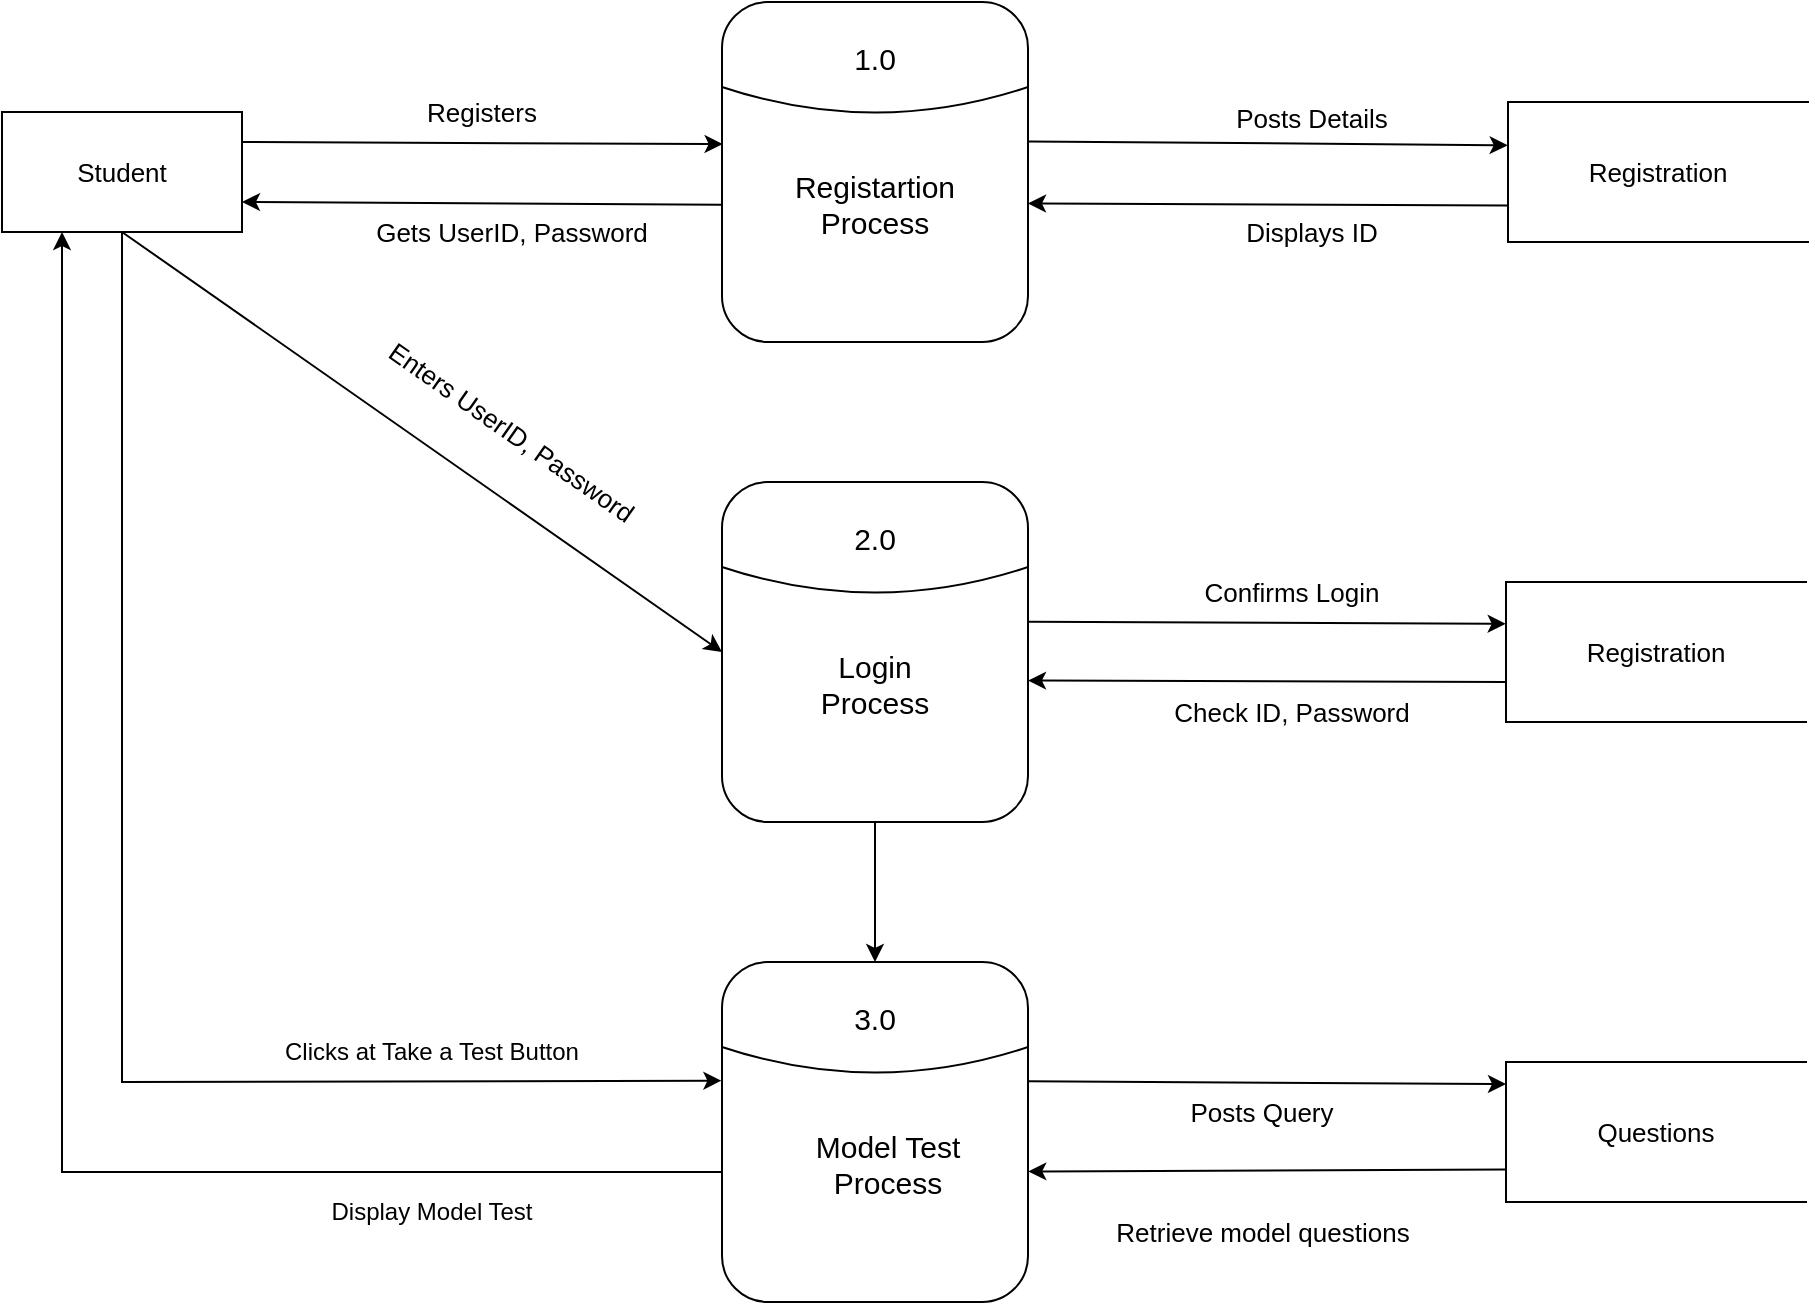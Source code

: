 <mxfile version="21.2.1" type="device">
  <diagram name="Page-1" id="Z-wb2gNtwLOhCS0-J-pc">
    <mxGraphModel dx="1728" dy="1016" grid="1" gridSize="10" guides="1" tooltips="1" connect="1" arrows="1" fold="1" page="0" pageScale="1" pageWidth="850" pageHeight="1100" math="0" shadow="0">
      <root>
        <mxCell id="0" />
        <mxCell id="1" parent="0" />
        <mxCell id="Jwdn6dMMMGBfEsykWMbw-12" value="&lt;font style=&quot;font-size: 13px;&quot;&gt;Student&lt;/font&gt;" style="rounded=0;whiteSpace=wrap;html=1;" parent="1" vertex="1">
          <mxGeometry x="40" y="215" width="120" height="60" as="geometry" />
        </mxCell>
        <mxCell id="Jwdn6dMMMGBfEsykWMbw-13" value="" style="endArrow=classic;html=1;rounded=0;exitX=1;exitY=0.25;exitDx=0;exitDy=0;entryX=0.002;entryY=0.418;entryDx=0;entryDy=0;entryPerimeter=0;" parent="1" source="Jwdn6dMMMGBfEsykWMbw-12" target="-IJpLmdYqkzlUvNU0imr-1" edge="1">
          <mxGeometry width="50" height="50" relative="1" as="geometry">
            <mxPoint x="280" y="350" as="sourcePoint" />
            <mxPoint x="410.82" y="230.57" as="targetPoint" />
          </mxGeometry>
        </mxCell>
        <mxCell id="Jwdn6dMMMGBfEsykWMbw-14" value="" style="endArrow=classic;html=1;rounded=0;exitX=-0.002;exitY=0.596;exitDx=0;exitDy=0;entryX=1;entryY=0.75;entryDx=0;entryDy=0;exitPerimeter=0;" parent="1" source="-IJpLmdYqkzlUvNU0imr-1" target="Jwdn6dMMMGBfEsykWMbw-12" edge="1">
          <mxGeometry width="50" height="50" relative="1" as="geometry">
            <mxPoint x="410.69" y="260.6" as="sourcePoint" />
            <mxPoint x="130" y="270" as="targetPoint" />
          </mxGeometry>
        </mxCell>
        <mxCell id="Jwdn6dMMMGBfEsykWMbw-16" value="&lt;font style=&quot;font-size: 13px;&quot;&gt;Registers&lt;/font&gt;" style="text;html=1;strokeColor=none;fillColor=none;align=center;verticalAlign=middle;whiteSpace=wrap;rounded=0;" parent="1" vertex="1">
          <mxGeometry x="250" y="200" width="60" height="30" as="geometry" />
        </mxCell>
        <mxCell id="Jwdn6dMMMGBfEsykWMbw-20" value="&lt;font style=&quot;font-size: 13px;&quot;&gt;Gets UserID, Password&lt;/font&gt;" style="text;html=1;strokeColor=none;fillColor=none;align=center;verticalAlign=middle;whiteSpace=wrap;rounded=0;" parent="1" vertex="1">
          <mxGeometry x="220" y="260" width="150" height="30" as="geometry" />
        </mxCell>
        <mxCell id="Jwdn6dMMMGBfEsykWMbw-30" value="" style="endArrow=classic;html=1;rounded=0;exitX=0.5;exitY=1;exitDx=0;exitDy=0;entryX=0;entryY=0.5;entryDx=0;entryDy=0;" parent="1" source="Jwdn6dMMMGBfEsykWMbw-12" target="-IJpLmdYqkzlUvNU0imr-54" edge="1">
          <mxGeometry width="50" height="50" relative="1" as="geometry">
            <mxPoint x="360" y="460" as="sourcePoint" />
            <mxPoint x="410.0" y="485" as="targetPoint" />
          </mxGeometry>
        </mxCell>
        <mxCell id="Jwdn6dMMMGBfEsykWMbw-31" value="&lt;font style=&quot;font-size: 13px;&quot;&gt;Enters UserID, Password&lt;/font&gt;" style="text;html=1;strokeColor=none;fillColor=none;align=center;verticalAlign=middle;whiteSpace=wrap;rounded=0;rotation=35;" parent="1" vertex="1">
          <mxGeometry x="205" y="360" width="180" height="30" as="geometry" />
        </mxCell>
        <mxCell id="Jwdn6dMMMGBfEsykWMbw-41" value="" style="endArrow=classic;html=1;rounded=0;exitX=0.5;exitY=1;exitDx=0;exitDy=0;entryX=-0.002;entryY=0.349;entryDx=0;entryDy=0;entryPerimeter=0;" parent="1" source="Jwdn6dMMMGBfEsykWMbw-12" target="-IJpLmdYqkzlUvNU0imr-59" edge="1">
          <mxGeometry width="50" height="50" relative="1" as="geometry">
            <mxPoint x="530" y="640" as="sourcePoint" />
            <mxPoint x="428.038" y="699.038" as="targetPoint" />
            <Array as="points">
              <mxPoint x="100" y="700" />
            </Array>
          </mxGeometry>
        </mxCell>
        <mxCell id="Jwdn6dMMMGBfEsykWMbw-42" value="Display Model Test" style="text;html=1;strokeColor=none;fillColor=none;align=center;verticalAlign=middle;whiteSpace=wrap;rounded=0;rotation=0;" parent="1" vertex="1">
          <mxGeometry x="165" y="750" width="180" height="30" as="geometry" />
        </mxCell>
        <mxCell id="Jwdn6dMMMGBfEsykWMbw-43" value="" style="endArrow=classic;html=1;rounded=0;exitX=0;exitY=0.5;exitDx=0;exitDy=0;entryX=0.25;entryY=1;entryDx=0;entryDy=0;" parent="1" target="Jwdn6dMMMGBfEsykWMbw-12" edge="1">
          <mxGeometry width="50" height="50" relative="1" as="geometry">
            <mxPoint x="409.0" y="745" as="sourcePoint" />
            <mxPoint x="60" y="280" as="targetPoint" />
            <Array as="points">
              <mxPoint x="70" y="745" />
            </Array>
          </mxGeometry>
        </mxCell>
        <mxCell id="Jwdn6dMMMGBfEsykWMbw-44" value="Clicks at Take a Test Button" style="text;html=1;strokeColor=none;fillColor=none;align=center;verticalAlign=middle;whiteSpace=wrap;rounded=0;rotation=0;" parent="1" vertex="1">
          <mxGeometry x="170" y="670" width="170" height="30" as="geometry" />
        </mxCell>
        <mxCell id="Jwdn6dMMMGBfEsykWMbw-58" value="&lt;font style=&quot;font-size: 13px;&quot;&gt;Registration&lt;/font&gt;" style="html=1;dashed=0;whiteSpace=wrap;shape=partialRectangle;right=0;" parent="1" vertex="1">
          <mxGeometry x="793" y="210" width="150" height="70" as="geometry" />
        </mxCell>
        <mxCell id="Jwdn6dMMMGBfEsykWMbw-60" value="&lt;font style=&quot;font-size: 13px;&quot;&gt;Displays ID&lt;/font&gt;" style="text;html=1;strokeColor=none;fillColor=none;align=center;verticalAlign=middle;whiteSpace=wrap;rounded=0;" parent="1" vertex="1">
          <mxGeometry x="650" y="260" width="90" height="30" as="geometry" />
        </mxCell>
        <mxCell id="Jwdn6dMMMGBfEsykWMbw-61" value="&lt;font style=&quot;font-size: 13px;&quot;&gt;Posts Details&lt;/font&gt;" style="text;html=1;strokeColor=none;fillColor=none;align=center;verticalAlign=middle;whiteSpace=wrap;rounded=0;" parent="1" vertex="1">
          <mxGeometry x="650" y="203" width="90" height="30" as="geometry" />
        </mxCell>
        <mxCell id="Jwdn6dMMMGBfEsykWMbw-62" value="" style="endArrow=classic;html=1;rounded=0;exitX=1;exitY=0.411;exitDx=0;exitDy=0;entryX=-0.001;entryY=0.299;entryDx=0;entryDy=0;entryPerimeter=0;exitPerimeter=0;" parent="1" source="-IJpLmdYqkzlUvNU0imr-54" target="Jwdn6dMMMGBfEsykWMbw-64" edge="1">
          <mxGeometry width="50" height="50" relative="1" as="geometry">
            <mxPoint x="538.57" y="470.05" as="sourcePoint" />
            <mxPoint x="792" y="470.87" as="targetPoint" />
          </mxGeometry>
        </mxCell>
        <mxCell id="Jwdn6dMMMGBfEsykWMbw-63" value="" style="endArrow=classic;html=1;rounded=0;exitX=0.001;exitY=0.715;exitDx=0;exitDy=0;entryX=1;entryY=0.584;entryDx=0;entryDy=0;exitPerimeter=0;entryPerimeter=0;" parent="1" source="Jwdn6dMMMGBfEsykWMbw-64" target="-IJpLmdYqkzlUvNU0imr-54" edge="1">
          <mxGeometry width="50" height="50" relative="1" as="geometry">
            <mxPoint x="792" y="499.87" as="sourcePoint" />
            <mxPoint x="538.83" y="498.91" as="targetPoint" />
          </mxGeometry>
        </mxCell>
        <mxCell id="Jwdn6dMMMGBfEsykWMbw-64" value="&lt;font style=&quot;font-size: 13px;&quot;&gt;Registration&lt;/font&gt;" style="html=1;dashed=0;whiteSpace=wrap;shape=partialRectangle;right=0;" parent="1" vertex="1">
          <mxGeometry x="792" y="450" width="150" height="70" as="geometry" />
        </mxCell>
        <mxCell id="Jwdn6dMMMGBfEsykWMbw-65" value="&lt;font style=&quot;font-size: 13px;&quot;&gt;Check ID, Password&lt;/font&gt;" style="text;html=1;strokeColor=none;fillColor=none;align=center;verticalAlign=middle;whiteSpace=wrap;rounded=0;" parent="1" vertex="1">
          <mxGeometry x="615" y="500" width="140" height="30" as="geometry" />
        </mxCell>
        <mxCell id="Jwdn6dMMMGBfEsykWMbw-67" value="&lt;font style=&quot;font-size: 13px;&quot;&gt;Confirms Login&lt;/font&gt;" style="text;html=1;strokeColor=none;fillColor=none;align=center;verticalAlign=middle;whiteSpace=wrap;rounded=0;" parent="1" vertex="1">
          <mxGeometry x="630" y="440" width="110" height="30" as="geometry" />
        </mxCell>
        <mxCell id="Jwdn6dMMMGBfEsykWMbw-73" value="" style="endArrow=classic;html=1;rounded=0;exitX=0.998;exitY=0.351;exitDx=0;exitDy=0;entryX=-0.001;entryY=0.299;entryDx=0;entryDy=0;entryPerimeter=0;exitPerimeter=0;" parent="1" edge="1" source="-IJpLmdYqkzlUvNU0imr-59">
          <mxGeometry width="50" height="50" relative="1" as="geometry">
            <mxPoint x="554.997" y="700.0" as="sourcePoint" />
            <mxPoint x="792.0" y="701.0" as="targetPoint" />
          </mxGeometry>
        </mxCell>
        <mxCell id="Jwdn6dMMMGBfEsykWMbw-75" value="&lt;font style=&quot;font-size: 13px;&quot;&gt;Questions&lt;/font&gt;" style="html=1;dashed=0;whiteSpace=wrap;shape=partialRectangle;right=0;" parent="1" vertex="1">
          <mxGeometry x="792" y="690" width="150" height="70" as="geometry" />
        </mxCell>
        <mxCell id="Jwdn6dMMMGBfEsykWMbw-76" value="&lt;font style=&quot;font-size: 13px;&quot;&gt;Retrieve model questions&lt;/font&gt;" style="text;html=1;strokeColor=none;fillColor=none;align=center;verticalAlign=middle;whiteSpace=wrap;rounded=0;" parent="1" vertex="1">
          <mxGeometry x="593.5" y="760" width="153" height="30" as="geometry" />
        </mxCell>
        <mxCell id="Jwdn6dMMMGBfEsykWMbw-77" value="&lt;font style=&quot;font-size: 13px;&quot;&gt;Posts Query&lt;/font&gt;" style="text;html=1;strokeColor=none;fillColor=none;align=center;verticalAlign=middle;whiteSpace=wrap;rounded=0;" parent="1" vertex="1">
          <mxGeometry x="615" y="700" width="110" height="30" as="geometry" />
        </mxCell>
        <mxCell id="-IJpLmdYqkzlUvNU0imr-5" value="" style="group" vertex="1" connectable="0" parent="1">
          <mxGeometry x="400" y="160" width="153" height="170" as="geometry" />
        </mxCell>
        <mxCell id="-IJpLmdYqkzlUvNU0imr-1" value="" style="rounded=1;whiteSpace=wrap;html=1;" vertex="1" parent="-IJpLmdYqkzlUvNU0imr-5">
          <mxGeometry width="153" height="170" as="geometry" />
        </mxCell>
        <mxCell id="-IJpLmdYqkzlUvNU0imr-4" value="" style="endArrow=none;html=1;exitX=0;exitY=0.25;exitDx=0;exitDy=0;entryX=1;entryY=0.25;entryDx=0;entryDy=0;curved=1;" edge="1" parent="-IJpLmdYqkzlUvNU0imr-5" source="-IJpLmdYqkzlUvNU0imr-1" target="-IJpLmdYqkzlUvNU0imr-1">
          <mxGeometry width="50" height="50" relative="1" as="geometry">
            <mxPoint x="85" y="127.5" as="sourcePoint" />
            <mxPoint x="127.5" y="85" as="targetPoint" />
            <Array as="points">
              <mxPoint x="76.5" y="68" />
            </Array>
          </mxGeometry>
        </mxCell>
        <mxCell id="-IJpLmdYqkzlUvNU0imr-6" value="&lt;font style=&quot;font-size: 15px;&quot;&gt;1.0&lt;/font&gt;" style="text;html=1;strokeColor=none;fillColor=none;align=center;verticalAlign=middle;whiteSpace=wrap;rounded=0;" vertex="1" parent="-IJpLmdYqkzlUvNU0imr-5">
          <mxGeometry x="52.214" y="16.19" width="48.571" height="24.286" as="geometry" />
        </mxCell>
        <mxCell id="-IJpLmdYqkzlUvNU0imr-7" value="&lt;font style=&quot;font-size: 15px;&quot;&gt;Registartion Process&lt;/font&gt;" style="text;html=1;strokeColor=none;fillColor=none;align=center;verticalAlign=middle;whiteSpace=wrap;rounded=0;" vertex="1" parent="-IJpLmdYqkzlUvNU0imr-5">
          <mxGeometry x="15.786" y="89.048" width="121.429" height="24.286" as="geometry" />
        </mxCell>
        <mxCell id="-IJpLmdYqkzlUvNU0imr-46" value="" style="endArrow=classic;html=1;rounded=0;entryX=-0.001;entryY=0.309;entryDx=0;entryDy=0;entryPerimeter=0;exitX=1.001;exitY=0.41;exitDx=0;exitDy=0;exitPerimeter=0;" edge="1" parent="1" source="-IJpLmdYqkzlUvNU0imr-1" target="Jwdn6dMMMGBfEsykWMbw-58">
          <mxGeometry width="50" height="50" relative="1" as="geometry">
            <mxPoint x="550" y="230" as="sourcePoint" />
            <mxPoint x="790" y="231" as="targetPoint" />
          </mxGeometry>
        </mxCell>
        <mxCell id="-IJpLmdYqkzlUvNU0imr-52" value="" style="endArrow=classic;html=1;rounded=0;exitX=-0.002;exitY=0.596;exitDx=0;exitDy=0;entryX=1;entryY=0.75;entryDx=0;entryDy=0;exitPerimeter=0;" edge="1" parent="1">
          <mxGeometry width="50" height="50" relative="1" as="geometry">
            <mxPoint x="793" y="261.69" as="sourcePoint" />
            <mxPoint x="553" y="260.69" as="targetPoint" />
          </mxGeometry>
        </mxCell>
        <mxCell id="-IJpLmdYqkzlUvNU0imr-53" value="" style="group" vertex="1" connectable="0" parent="1">
          <mxGeometry x="400" y="400" width="153" height="170" as="geometry" />
        </mxCell>
        <mxCell id="-IJpLmdYqkzlUvNU0imr-54" value="" style="rounded=1;whiteSpace=wrap;html=1;" vertex="1" parent="-IJpLmdYqkzlUvNU0imr-53">
          <mxGeometry width="153" height="170" as="geometry" />
        </mxCell>
        <mxCell id="-IJpLmdYqkzlUvNU0imr-55" value="" style="endArrow=none;html=1;exitX=0;exitY=0.25;exitDx=0;exitDy=0;entryX=1;entryY=0.25;entryDx=0;entryDy=0;curved=1;" edge="1" parent="-IJpLmdYqkzlUvNU0imr-53" source="-IJpLmdYqkzlUvNU0imr-54" target="-IJpLmdYqkzlUvNU0imr-54">
          <mxGeometry width="50" height="50" relative="1" as="geometry">
            <mxPoint x="85" y="127.5" as="sourcePoint" />
            <mxPoint x="127.5" y="85" as="targetPoint" />
            <Array as="points">
              <mxPoint x="76.5" y="68" />
            </Array>
          </mxGeometry>
        </mxCell>
        <mxCell id="-IJpLmdYqkzlUvNU0imr-56" value="&lt;font style=&quot;font-size: 15px;&quot;&gt;2.0&lt;/font&gt;" style="text;html=1;strokeColor=none;fillColor=none;align=center;verticalAlign=middle;whiteSpace=wrap;rounded=0;" vertex="1" parent="-IJpLmdYqkzlUvNU0imr-53">
          <mxGeometry x="52.214" y="16.19" width="48.571" height="24.286" as="geometry" />
        </mxCell>
        <mxCell id="-IJpLmdYqkzlUvNU0imr-57" value="&lt;font style=&quot;font-size: 15px;&quot;&gt;Login&lt;br&gt;Process&lt;/font&gt;" style="text;html=1;strokeColor=none;fillColor=none;align=center;verticalAlign=middle;whiteSpace=wrap;rounded=0;" vertex="1" parent="-IJpLmdYqkzlUvNU0imr-53">
          <mxGeometry x="15.786" y="89.048" width="121.429" height="24.286" as="geometry" />
        </mxCell>
        <mxCell id="-IJpLmdYqkzlUvNU0imr-58" value="" style="group" vertex="1" connectable="0" parent="1">
          <mxGeometry x="400" y="640" width="153" height="170" as="geometry" />
        </mxCell>
        <mxCell id="-IJpLmdYqkzlUvNU0imr-59" value="" style="rounded=1;whiteSpace=wrap;html=1;" vertex="1" parent="-IJpLmdYqkzlUvNU0imr-58">
          <mxGeometry width="153" height="170" as="geometry" />
        </mxCell>
        <mxCell id="-IJpLmdYqkzlUvNU0imr-60" value="" style="endArrow=none;html=1;exitX=0;exitY=0.25;exitDx=0;exitDy=0;entryX=1;entryY=0.25;entryDx=0;entryDy=0;curved=1;" edge="1" parent="-IJpLmdYqkzlUvNU0imr-58" source="-IJpLmdYqkzlUvNU0imr-59" target="-IJpLmdYqkzlUvNU0imr-59">
          <mxGeometry width="50" height="50" relative="1" as="geometry">
            <mxPoint x="85" y="127.5" as="sourcePoint" />
            <mxPoint x="127.5" y="85" as="targetPoint" />
            <Array as="points">
              <mxPoint x="76.5" y="68" />
            </Array>
          </mxGeometry>
        </mxCell>
        <mxCell id="-IJpLmdYqkzlUvNU0imr-61" value="&lt;font style=&quot;font-size: 15px;&quot;&gt;3.0&lt;/font&gt;" style="text;html=1;strokeColor=none;fillColor=none;align=center;verticalAlign=middle;whiteSpace=wrap;rounded=0;" vertex="1" parent="-IJpLmdYqkzlUvNU0imr-58">
          <mxGeometry x="52.214" y="16.19" width="48.571" height="24.286" as="geometry" />
        </mxCell>
        <mxCell id="-IJpLmdYqkzlUvNU0imr-62" value="&lt;font style=&quot;font-size: 15px;&quot;&gt;Model Test&lt;br&gt;Process&lt;/font&gt;" style="text;html=1;strokeColor=none;fillColor=none;align=center;verticalAlign=middle;whiteSpace=wrap;rounded=0;" vertex="1" parent="-IJpLmdYqkzlUvNU0imr-58">
          <mxGeometry x="15.79" y="89.05" width="134.21" height="24.29" as="geometry" />
        </mxCell>
        <mxCell id="Jwdn6dMMMGBfEsykWMbw-74" value="" style="endArrow=classic;html=1;rounded=0;exitX=0.001;exitY=0.715;exitDx=0;exitDy=0;entryX=1.001;entryY=0.616;entryDx=0;entryDy=0;exitPerimeter=0;entryPerimeter=0;" parent="-IJpLmdYqkzlUvNU0imr-58" edge="1" target="-IJpLmdYqkzlUvNU0imr-59">
          <mxGeometry width="50" height="50" relative="1" as="geometry">
            <mxPoint x="392.15" y="103.73" as="sourcePoint" />
            <mxPoint x="153" y="104.66" as="targetPoint" />
          </mxGeometry>
        </mxCell>
        <mxCell id="-IJpLmdYqkzlUvNU0imr-63" value="" style="endArrow=classic;html=1;rounded=0;exitX=0.5;exitY=1;exitDx=0;exitDy=0;entryX=0.5;entryY=0;entryDx=0;entryDy=0;" edge="1" parent="1" source="-IJpLmdYqkzlUvNU0imr-54" target="-IJpLmdYqkzlUvNU0imr-59">
          <mxGeometry width="50" height="50" relative="1" as="geometry">
            <mxPoint x="476.5" y="570" as="sourcePoint" />
            <mxPoint x="476.5" y="640" as="targetPoint" />
          </mxGeometry>
        </mxCell>
      </root>
    </mxGraphModel>
  </diagram>
</mxfile>
